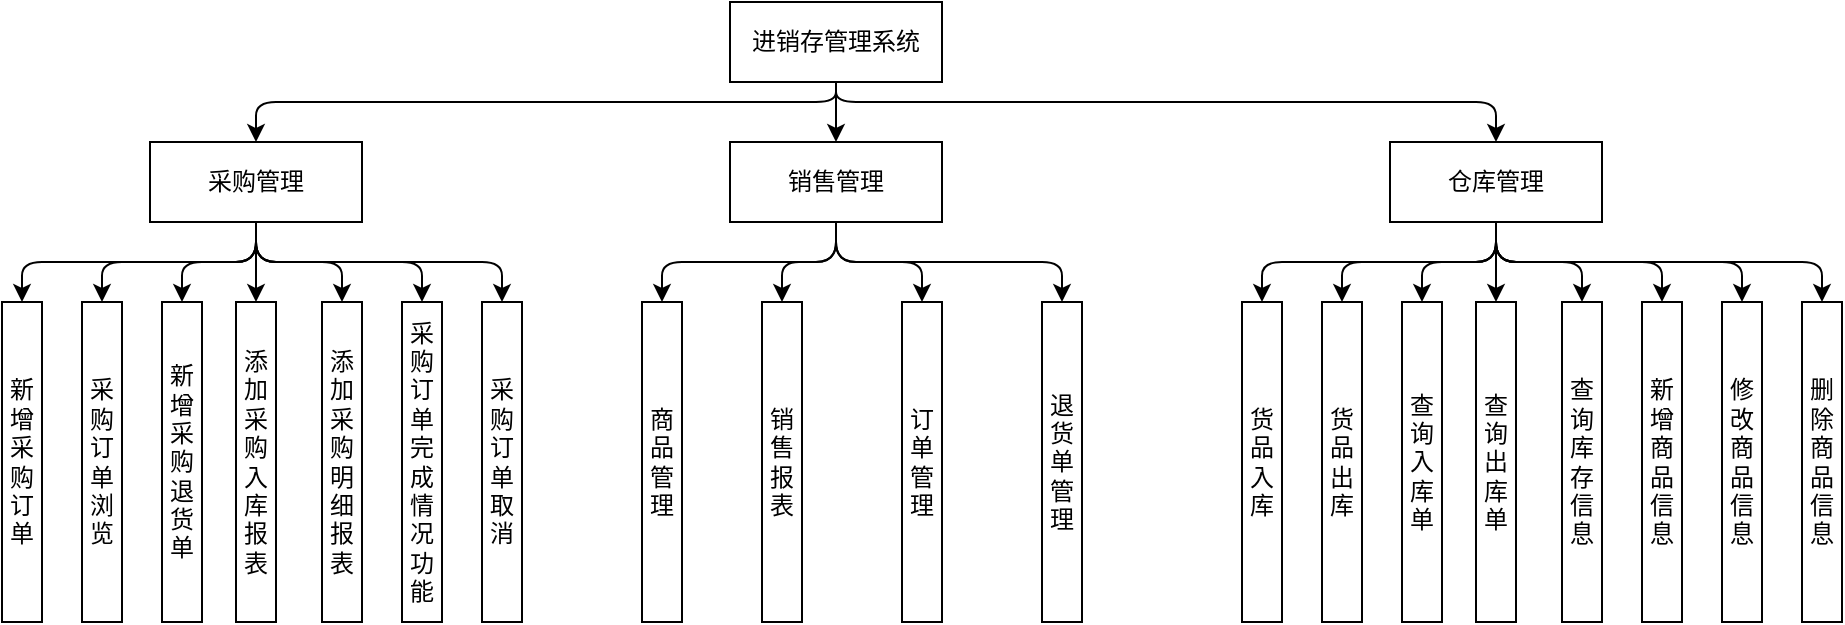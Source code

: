 <mxfile>
    <diagram id="GYkazB892la18otNJCB7" name="Page-1">
        <mxGraphModel dx="1651" dy="479" grid="1" gridSize="10" guides="1" tooltips="1" connect="1" arrows="1" fold="1" page="1" pageScale="1" pageWidth="827" pageHeight="1169" math="0" shadow="0">
            <root>
                <mxCell id="0"/>
                <mxCell id="1" parent="0"/>
                <mxCell id="14" style="edgeStyle=none;html=1;entryX=0.5;entryY=0;entryDx=0;entryDy=0;" edge="1" parent="1" source="2" target="5">
                    <mxGeometry relative="1" as="geometry">
                        <Array as="points"/>
                    </mxGeometry>
                </mxCell>
                <mxCell id="17" style="edgeStyle=orthogonalEdgeStyle;html=1;entryX=0.5;entryY=0;entryDx=0;entryDy=0;exitX=0.5;exitY=1;exitDx=0;exitDy=0;" edge="1" parent="1" source="2" target="6">
                    <mxGeometry relative="1" as="geometry">
                        <Array as="points">
                            <mxPoint x="267" y="80"/>
                            <mxPoint x="-23" y="80"/>
                        </Array>
                    </mxGeometry>
                </mxCell>
                <mxCell id="25" style="edgeStyle=orthogonalEdgeStyle;html=1;" edge="1" parent="1" source="2" target="4">
                    <mxGeometry relative="1" as="geometry">
                        <Array as="points">
                            <mxPoint x="267" y="80"/>
                            <mxPoint x="597" y="80"/>
                        </Array>
                    </mxGeometry>
                </mxCell>
                <mxCell id="2" value="进销存管理系统" style="whiteSpace=wrap;html=1;" vertex="1" parent="1">
                    <mxGeometry x="214" y="30" width="106" height="40" as="geometry"/>
                </mxCell>
                <mxCell id="64" style="edgeStyle=orthogonalEdgeStyle;html=1;entryX=0.5;entryY=0;entryDx=0;entryDy=0;" edge="1" parent="1" source="4" target="58">
                    <mxGeometry relative="1" as="geometry"/>
                </mxCell>
                <mxCell id="65" style="edgeStyle=orthogonalEdgeStyle;html=1;entryX=0.5;entryY=0;entryDx=0;entryDy=0;" edge="1" parent="1" source="4" target="61">
                    <mxGeometry relative="1" as="geometry">
                        <Array as="points">
                            <mxPoint x="597" y="160"/>
                            <mxPoint x="480" y="160"/>
                        </Array>
                    </mxGeometry>
                </mxCell>
                <mxCell id="66" style="edgeStyle=orthogonalEdgeStyle;html=1;entryX=0.5;entryY=0;entryDx=0;entryDy=0;" edge="1" parent="1" source="4" target="60">
                    <mxGeometry relative="1" as="geometry">
                        <Array as="points">
                            <mxPoint x="597" y="160"/>
                            <mxPoint x="520" y="160"/>
                        </Array>
                    </mxGeometry>
                </mxCell>
                <mxCell id="67" style="edgeStyle=orthogonalEdgeStyle;html=1;entryX=0.5;entryY=0;entryDx=0;entryDy=0;" edge="1" parent="1" source="4" target="59">
                    <mxGeometry relative="1" as="geometry"/>
                </mxCell>
                <mxCell id="68" style="edgeStyle=orthogonalEdgeStyle;html=1;entryX=0.5;entryY=0;entryDx=0;entryDy=0;" edge="1" parent="1" source="4" target="55">
                    <mxGeometry relative="1" as="geometry">
                        <Array as="points">
                            <mxPoint x="597" y="160"/>
                            <mxPoint x="760" y="160"/>
                        </Array>
                    </mxGeometry>
                </mxCell>
                <mxCell id="69" style="edgeStyle=orthogonalEdgeStyle;html=1;entryX=0.5;entryY=0;entryDx=0;entryDy=0;" edge="1" parent="1" source="4" target="56">
                    <mxGeometry relative="1" as="geometry">
                        <Array as="points">
                            <mxPoint x="597" y="160"/>
                            <mxPoint x="720" y="160"/>
                        </Array>
                    </mxGeometry>
                </mxCell>
                <mxCell id="70" style="edgeStyle=orthogonalEdgeStyle;html=1;entryX=0.5;entryY=0;entryDx=0;entryDy=0;" edge="1" parent="1" source="4" target="57">
                    <mxGeometry relative="1" as="geometry">
                        <Array as="points">
                            <mxPoint x="597" y="160"/>
                            <mxPoint x="680" y="160"/>
                        </Array>
                    </mxGeometry>
                </mxCell>
                <mxCell id="71" style="edgeStyle=orthogonalEdgeStyle;html=1;entryX=0.5;entryY=0;entryDx=0;entryDy=0;" edge="1" parent="1" source="4" target="62">
                    <mxGeometry relative="1" as="geometry"/>
                </mxCell>
                <mxCell id="4" value="仓库管理" style="whiteSpace=wrap;html=1;" vertex="1" parent="1">
                    <mxGeometry x="544" y="100" width="106" height="40" as="geometry"/>
                </mxCell>
                <mxCell id="33" style="edgeStyle=orthogonalEdgeStyle;html=1;entryX=0.5;entryY=0;entryDx=0;entryDy=0;" edge="1" parent="1" source="5" target="28">
                    <mxGeometry relative="1" as="geometry">
                        <Array as="points">
                            <mxPoint x="267" y="160"/>
                            <mxPoint x="180" y="160"/>
                        </Array>
                    </mxGeometry>
                </mxCell>
                <mxCell id="34" style="edgeStyle=orthogonalEdgeStyle;html=1;entryX=0.5;entryY=0;entryDx=0;entryDy=0;" edge="1" parent="1" source="5" target="31">
                    <mxGeometry relative="1" as="geometry"/>
                </mxCell>
                <mxCell id="35" style="edgeStyle=orthogonalEdgeStyle;html=1;entryX=0.5;entryY=0;entryDx=0;entryDy=0;" edge="1" parent="1" source="5" target="30">
                    <mxGeometry relative="1" as="geometry"/>
                </mxCell>
                <mxCell id="36" style="edgeStyle=orthogonalEdgeStyle;html=1;entryX=0.5;entryY=0;entryDx=0;entryDy=0;" edge="1" parent="1" source="5" target="29">
                    <mxGeometry relative="1" as="geometry">
                        <Array as="points">
                            <mxPoint x="267" y="160"/>
                            <mxPoint x="380" y="160"/>
                        </Array>
                    </mxGeometry>
                </mxCell>
                <mxCell id="5" value="销售管理" style="whiteSpace=wrap;html=1;" vertex="1" parent="1">
                    <mxGeometry x="214" y="100" width="106" height="40" as="geometry"/>
                </mxCell>
                <mxCell id="20" style="html=1;entryX=0.5;entryY=0;entryDx=0;entryDy=0;edgeStyle=orthogonalEdgeStyle;" edge="1" parent="1" source="6" target="12">
                    <mxGeometry relative="1" as="geometry"/>
                </mxCell>
                <mxCell id="21" style="edgeStyle=orthogonalEdgeStyle;html=1;entryX=0.5;entryY=0;entryDx=0;entryDy=0;" edge="1" parent="1" source="6" target="10">
                    <mxGeometry relative="1" as="geometry"/>
                </mxCell>
                <mxCell id="22" style="edgeStyle=orthogonalEdgeStyle;html=1;entryX=0.5;entryY=0;entryDx=0;entryDy=0;" edge="1" parent="1" source="6" target="13">
                    <mxGeometry relative="1" as="geometry">
                        <Array as="points">
                            <mxPoint x="-23" y="160"/>
                            <mxPoint x="-100" y="160"/>
                        </Array>
                    </mxGeometry>
                </mxCell>
                <mxCell id="23" style="edgeStyle=orthogonalEdgeStyle;html=1;entryX=0.5;entryY=0;entryDx=0;entryDy=0;" edge="1" parent="1" source="6" target="7">
                    <mxGeometry relative="1" as="geometry">
                        <Array as="points">
                            <mxPoint x="-23" y="160"/>
                            <mxPoint x="-140" y="160"/>
                        </Array>
                    </mxGeometry>
                </mxCell>
                <mxCell id="24" style="edgeStyle=orthogonalEdgeStyle;html=1;entryX=0.5;entryY=0;entryDx=0;entryDy=0;" edge="1" parent="1" source="6" target="11">
                    <mxGeometry relative="1" as="geometry"/>
                </mxCell>
                <mxCell id="26" style="edgeStyle=orthogonalEdgeStyle;html=1;entryX=0.5;entryY=0;entryDx=0;entryDy=0;" edge="1" parent="1" source="6" target="9">
                    <mxGeometry relative="1" as="geometry">
                        <Array as="points">
                            <mxPoint x="-23" y="160"/>
                            <mxPoint x="60" y="160"/>
                        </Array>
                    </mxGeometry>
                </mxCell>
                <mxCell id="27" style="edgeStyle=orthogonalEdgeStyle;html=1;entryX=0.5;entryY=0;entryDx=0;entryDy=0;" edge="1" parent="1" source="6" target="8">
                    <mxGeometry relative="1" as="geometry">
                        <Array as="points">
                            <mxPoint x="-23" y="160"/>
                            <mxPoint x="100" y="160"/>
                        </Array>
                    </mxGeometry>
                </mxCell>
                <mxCell id="6" value="采购管理" style="whiteSpace=wrap;html=1;" vertex="1" parent="1">
                    <mxGeometry x="-76" y="100" width="106" height="40" as="geometry"/>
                </mxCell>
                <mxCell id="7" value="新增采购订单" style="whiteSpace=wrap;html=1;" vertex="1" parent="1">
                    <mxGeometry x="-150" y="180" width="20" height="160" as="geometry"/>
                </mxCell>
                <mxCell id="8" value="采购订单取消" style="whiteSpace=wrap;html=1;" vertex="1" parent="1">
                    <mxGeometry x="90" y="180" width="20" height="160" as="geometry"/>
                </mxCell>
                <mxCell id="9" value="采购订单完成情况功能" style="whiteSpace=wrap;html=1;" vertex="1" parent="1">
                    <mxGeometry x="50" y="180" width="20" height="160" as="geometry"/>
                </mxCell>
                <mxCell id="10" value="添加采购明细报表" style="whiteSpace=wrap;html=1;" vertex="1" parent="1">
                    <mxGeometry x="10" y="180" width="20" height="160" as="geometry"/>
                </mxCell>
                <mxCell id="11" value="添加采购入库报表" style="whiteSpace=wrap;html=1;" vertex="1" parent="1">
                    <mxGeometry x="-33" y="180" width="20" height="160" as="geometry"/>
                </mxCell>
                <mxCell id="12" value="新增采购退货单" style="whiteSpace=wrap;html=1;" vertex="1" parent="1">
                    <mxGeometry x="-70" y="180" width="20" height="160" as="geometry"/>
                </mxCell>
                <mxCell id="13" value="采购订单浏览" style="whiteSpace=wrap;html=1;" vertex="1" parent="1">
                    <mxGeometry x="-110" y="180" width="20" height="160" as="geometry"/>
                </mxCell>
                <mxCell id="28" value="商品管理" style="whiteSpace=wrap;html=1;" vertex="1" parent="1">
                    <mxGeometry x="170" y="180" width="20" height="160" as="geometry"/>
                </mxCell>
                <mxCell id="29" value="退货单管理" style="whiteSpace=wrap;html=1;" vertex="1" parent="1">
                    <mxGeometry x="370" y="180" width="20" height="160" as="geometry"/>
                </mxCell>
                <mxCell id="30" value="订单管理" style="whiteSpace=wrap;html=1;" vertex="1" parent="1">
                    <mxGeometry x="300" y="180" width="20" height="160" as="geometry"/>
                </mxCell>
                <mxCell id="31" value="销售报表" style="whiteSpace=wrap;html=1;" vertex="1" parent="1">
                    <mxGeometry x="230" y="180" width="20" height="160" as="geometry"/>
                </mxCell>
                <mxCell id="55" value="删除商品信息" style="whiteSpace=wrap;html=1;" vertex="1" parent="1">
                    <mxGeometry x="750" y="180" width="20" height="160" as="geometry"/>
                </mxCell>
                <mxCell id="56" value="修改商品信息" style="whiteSpace=wrap;html=1;" vertex="1" parent="1">
                    <mxGeometry x="710" y="180" width="20" height="160" as="geometry"/>
                </mxCell>
                <mxCell id="57" value="新增商品信息" style="whiteSpace=wrap;html=1;" vertex="1" parent="1">
                    <mxGeometry x="670" y="180" width="20" height="160" as="geometry"/>
                </mxCell>
                <mxCell id="58" value="查询出库单" style="whiteSpace=wrap;html=1;" vertex="1" parent="1">
                    <mxGeometry x="587" y="180" width="20" height="160" as="geometry"/>
                </mxCell>
                <mxCell id="59" value="查询入库单" style="whiteSpace=wrap;html=1;" vertex="1" parent="1">
                    <mxGeometry x="550" y="180" width="20" height="160" as="geometry"/>
                </mxCell>
                <mxCell id="60" value="货品出库" style="whiteSpace=wrap;html=1;" vertex="1" parent="1">
                    <mxGeometry x="510" y="180" width="20" height="160" as="geometry"/>
                </mxCell>
                <mxCell id="61" value="货品入库" style="whiteSpace=wrap;html=1;" vertex="1" parent="1">
                    <mxGeometry x="470" y="180" width="20" height="160" as="geometry"/>
                </mxCell>
                <mxCell id="62" value="查询库存信息" style="whiteSpace=wrap;html=1;" vertex="1" parent="1">
                    <mxGeometry x="630" y="180" width="20" height="160" as="geometry"/>
                </mxCell>
            </root>
        </mxGraphModel>
    </diagram>
</mxfile>
